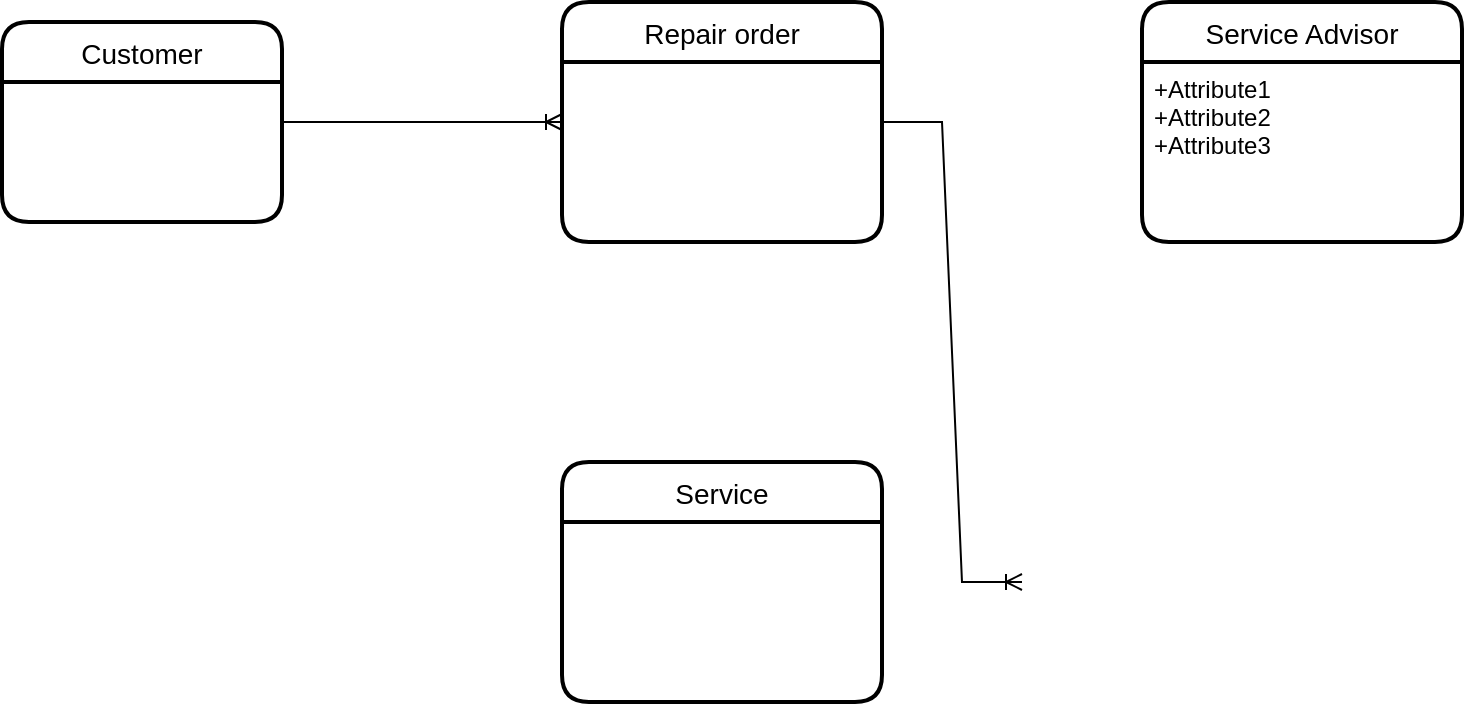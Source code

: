<mxfile version="20.3.3" type="device"><diagram id="R2lEEEUBdFMjLlhIrx00" name="Page-1"><mxGraphModel dx="1038" dy="547" grid="1" gridSize="10" guides="1" tooltips="1" connect="1" arrows="1" fold="1" page="1" pageScale="1" pageWidth="850" pageHeight="1100" math="0" shadow="0" extFonts="Permanent Marker^https://fonts.googleapis.com/css?family=Permanent+Marker"><root><mxCell id="0"/><mxCell id="1" parent="0"/><mxCell id="lmX1aVCzRWgRgAlZk0uH-14" value="Customer" style="swimlane;childLayout=stackLayout;horizontal=1;startSize=30;horizontalStack=0;rounded=1;fontSize=14;fontStyle=0;strokeWidth=2;resizeParent=0;resizeLast=1;shadow=0;dashed=0;align=center;" vertex="1" parent="1"><mxGeometry x="20" y="90" width="140" height="100" as="geometry"/></mxCell><mxCell id="lmX1aVCzRWgRgAlZk0uH-17" value="Repair order" style="swimlane;childLayout=stackLayout;horizontal=1;startSize=30;horizontalStack=0;rounded=1;fontSize=14;fontStyle=0;strokeWidth=2;resizeParent=0;resizeLast=1;shadow=0;dashed=0;align=center;" vertex="1" parent="1"><mxGeometry x="300" y="80" width="160" height="120" as="geometry"/></mxCell><mxCell id="lmX1aVCzRWgRgAlZk0uH-24" value="Service Advisor" style="swimlane;childLayout=stackLayout;horizontal=1;startSize=30;horizontalStack=0;rounded=1;fontSize=14;fontStyle=0;strokeWidth=2;resizeParent=0;resizeLast=1;shadow=0;dashed=0;align=center;" vertex="1" parent="1"><mxGeometry x="590" y="80" width="160" height="120" as="geometry"/></mxCell><mxCell id="lmX1aVCzRWgRgAlZk0uH-25" value="+Attribute1&#10;+Attribute2&#10;+Attribute3" style="align=left;strokeColor=none;fillColor=none;spacingLeft=4;fontSize=12;verticalAlign=top;resizable=0;rotatable=0;part=1;" vertex="1" parent="lmX1aVCzRWgRgAlZk0uH-24"><mxGeometry y="30" width="160" height="90" as="geometry"/></mxCell><mxCell id="lmX1aVCzRWgRgAlZk0uH-26" value="Service" style="swimlane;childLayout=stackLayout;horizontal=1;startSize=30;horizontalStack=0;rounded=1;fontSize=14;fontStyle=0;strokeWidth=2;resizeParent=0;resizeLast=1;shadow=0;dashed=0;align=center;" vertex="1" parent="1"><mxGeometry x="300" y="310" width="160" height="120" as="geometry"/></mxCell><mxCell id="lmX1aVCzRWgRgAlZk0uH-28" value="" style="edgeStyle=entityRelationEdgeStyle;fontSize=12;html=1;endArrow=ERoneToMany;rounded=0;exitX=1;exitY=0.5;exitDx=0;exitDy=0;entryX=0;entryY=0.5;entryDx=0;entryDy=0;" edge="1" parent="1" source="lmX1aVCzRWgRgAlZk0uH-14" target="lmX1aVCzRWgRgAlZk0uH-17"><mxGeometry width="100" height="100" relative="1" as="geometry"><mxPoint x="390" y="280" as="sourcePoint"/><mxPoint x="490" y="180" as="targetPoint"/></mxGeometry></mxCell><mxCell id="lmX1aVCzRWgRgAlZk0uH-30" value="" style="edgeStyle=entityRelationEdgeStyle;fontSize=12;html=1;endArrow=ERoneToMany;rounded=0;exitX=1;exitY=0.5;exitDx=0;exitDy=0;" edge="1" parent="1" source="lmX1aVCzRWgRgAlZk0uH-17"><mxGeometry width="100" height="100" relative="1" as="geometry"><mxPoint x="390" y="280" as="sourcePoint"/><mxPoint x="530" y="370" as="targetPoint"/></mxGeometry></mxCell></root></mxGraphModel></diagram></mxfile>